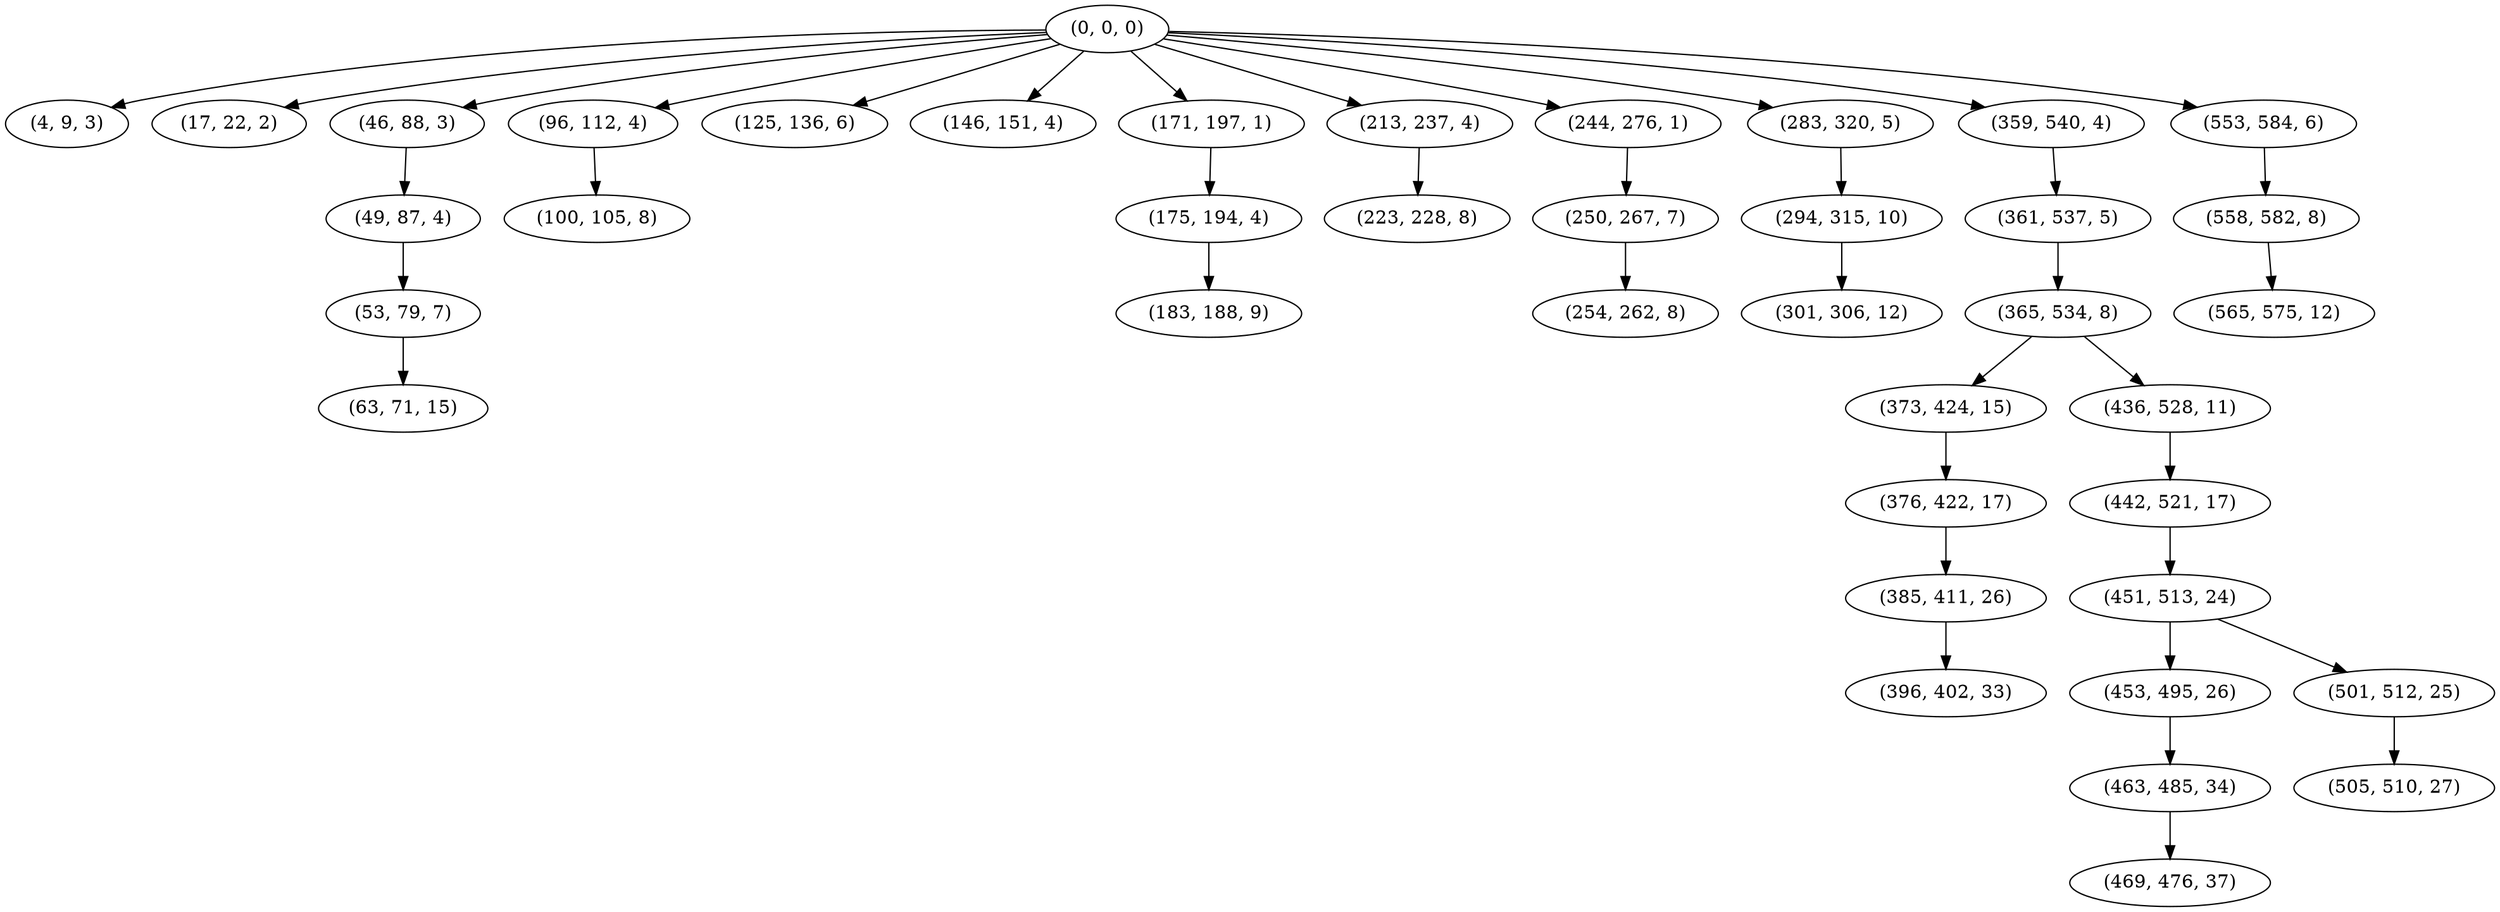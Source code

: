 digraph tree {
    "(0, 0, 0)";
    "(4, 9, 3)";
    "(17, 22, 2)";
    "(46, 88, 3)";
    "(49, 87, 4)";
    "(53, 79, 7)";
    "(63, 71, 15)";
    "(96, 112, 4)";
    "(100, 105, 8)";
    "(125, 136, 6)";
    "(146, 151, 4)";
    "(171, 197, 1)";
    "(175, 194, 4)";
    "(183, 188, 9)";
    "(213, 237, 4)";
    "(223, 228, 8)";
    "(244, 276, 1)";
    "(250, 267, 7)";
    "(254, 262, 8)";
    "(283, 320, 5)";
    "(294, 315, 10)";
    "(301, 306, 12)";
    "(359, 540, 4)";
    "(361, 537, 5)";
    "(365, 534, 8)";
    "(373, 424, 15)";
    "(376, 422, 17)";
    "(385, 411, 26)";
    "(396, 402, 33)";
    "(436, 528, 11)";
    "(442, 521, 17)";
    "(451, 513, 24)";
    "(453, 495, 26)";
    "(463, 485, 34)";
    "(469, 476, 37)";
    "(501, 512, 25)";
    "(505, 510, 27)";
    "(553, 584, 6)";
    "(558, 582, 8)";
    "(565, 575, 12)";
    "(0, 0, 0)" -> "(4, 9, 3)";
    "(0, 0, 0)" -> "(17, 22, 2)";
    "(0, 0, 0)" -> "(46, 88, 3)";
    "(0, 0, 0)" -> "(96, 112, 4)";
    "(0, 0, 0)" -> "(125, 136, 6)";
    "(0, 0, 0)" -> "(146, 151, 4)";
    "(0, 0, 0)" -> "(171, 197, 1)";
    "(0, 0, 0)" -> "(213, 237, 4)";
    "(0, 0, 0)" -> "(244, 276, 1)";
    "(0, 0, 0)" -> "(283, 320, 5)";
    "(0, 0, 0)" -> "(359, 540, 4)";
    "(0, 0, 0)" -> "(553, 584, 6)";
    "(46, 88, 3)" -> "(49, 87, 4)";
    "(49, 87, 4)" -> "(53, 79, 7)";
    "(53, 79, 7)" -> "(63, 71, 15)";
    "(96, 112, 4)" -> "(100, 105, 8)";
    "(171, 197, 1)" -> "(175, 194, 4)";
    "(175, 194, 4)" -> "(183, 188, 9)";
    "(213, 237, 4)" -> "(223, 228, 8)";
    "(244, 276, 1)" -> "(250, 267, 7)";
    "(250, 267, 7)" -> "(254, 262, 8)";
    "(283, 320, 5)" -> "(294, 315, 10)";
    "(294, 315, 10)" -> "(301, 306, 12)";
    "(359, 540, 4)" -> "(361, 537, 5)";
    "(361, 537, 5)" -> "(365, 534, 8)";
    "(365, 534, 8)" -> "(373, 424, 15)";
    "(365, 534, 8)" -> "(436, 528, 11)";
    "(373, 424, 15)" -> "(376, 422, 17)";
    "(376, 422, 17)" -> "(385, 411, 26)";
    "(385, 411, 26)" -> "(396, 402, 33)";
    "(436, 528, 11)" -> "(442, 521, 17)";
    "(442, 521, 17)" -> "(451, 513, 24)";
    "(451, 513, 24)" -> "(453, 495, 26)";
    "(451, 513, 24)" -> "(501, 512, 25)";
    "(453, 495, 26)" -> "(463, 485, 34)";
    "(463, 485, 34)" -> "(469, 476, 37)";
    "(501, 512, 25)" -> "(505, 510, 27)";
    "(553, 584, 6)" -> "(558, 582, 8)";
    "(558, 582, 8)" -> "(565, 575, 12)";
}
